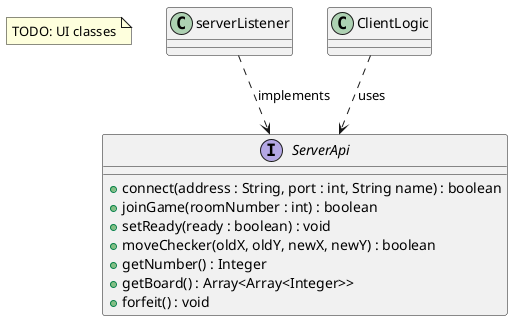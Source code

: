 @startuml
'https://plantuml.com/class-diagram

Note "TODO: UI classes" as N1

interface ServerApi
class serverListener
class ClientLogic

serverListener ..> ServerApi : implements
ClientLogic ..> ServerApi : uses

interface ServerApi {
    +connect(address : String, port : int, String name) : boolean
    +joinGame(roomNumber : int) : boolean
    +setReady(ready : boolean) : void
    +moveChecker(oldX, oldY, newX, newY) : boolean
    +getNumber() : Integer
    +getBoard() : Array<Array<Integer>>
    +forfeit() : void
}

@enduml